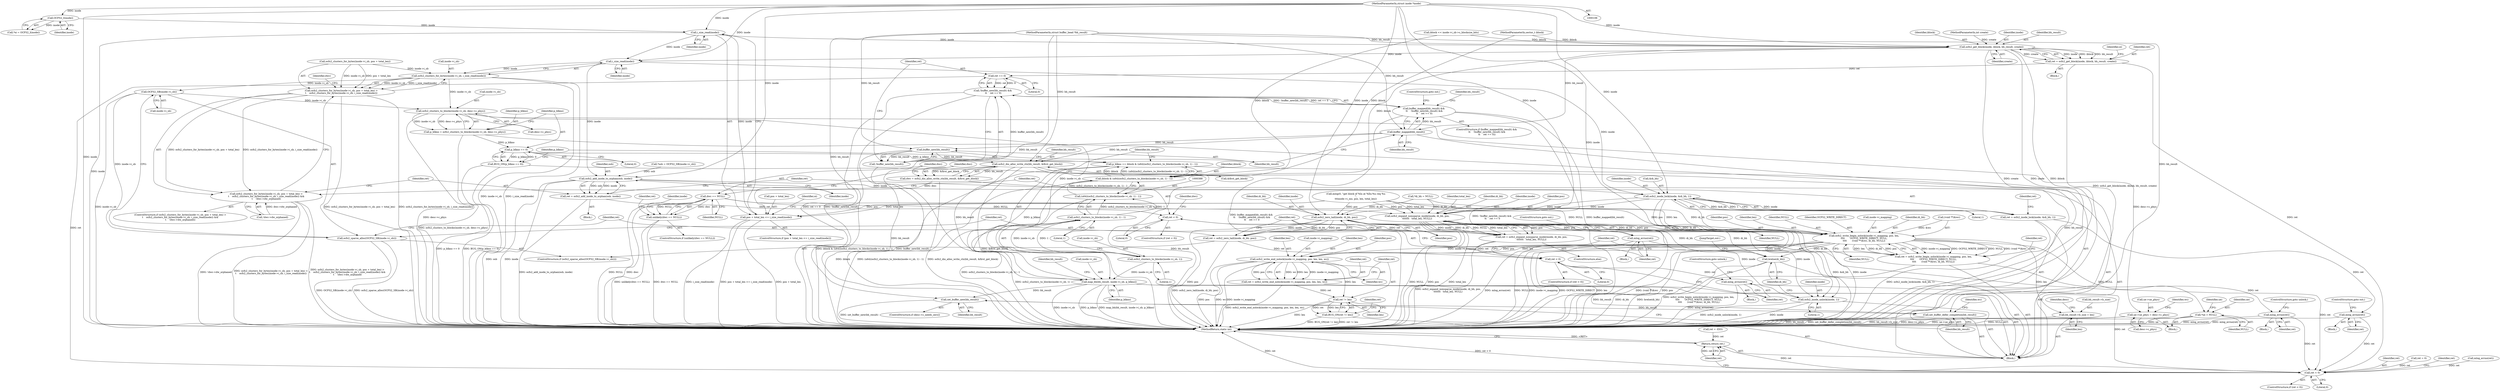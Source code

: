 digraph "1_linux_3e4c56d41eef5595035872a2ec5a483f42e8917f@API" {
"1000195" [label="(Call,i_size_read(inode))"];
"1000122" [label="(Call,OCFS2_I(inode))"];
"1000107" [label="(MethodParameterIn,struct inode *inode)"];
"1000191" [label="(Call,pos + total_len <= i_size_read(inode))"];
"1000205" [label="(Call,ocfs2_get_block(inode, iblock, bh_result, create))"];
"1000203" [label="(Call,ret = ocfs2_get_block(inode, iblock, bh_result, create))"];
"1000223" [label="(Call,ret == 0)"];
"1000219" [label="(Call,!buffer_new(bh_result) &&\n \t\t    ret == 0)"];
"1000216" [label="(Call,buffer_mapped(bh_result) &&\n \t\t    !buffer_new(bh_result) &&\n \t\t    ret == 0)"];
"1000485" [label="(Call,ret < 0)"];
"1000492" [label="(Return,return ret;)"];
"1000217" [label="(Call,buffer_mapped(bh_result))"];
"1000221" [label="(Call,buffer_new(bh_result))"];
"1000220" [label="(Call,!buffer_new(bh_result))"];
"1000234" [label="(Call,ocfs2_dio_alloc_write_ctx(bh_result, &first_get_block))"];
"1000232" [label="(Call,dwc = ocfs2_dio_alloc_write_ctx(bh_result, &first_get_block))"];
"1000240" [label="(Call,dwc == NULL)"];
"1000239" [label="(Call,unlikely(dwc == NULL))"];
"1000326" [label="(Call,ocfs2_expand_nonsparse_inode(inode, di_bh, pos,\n\t\t\t\t\t\t\t   total_len, NULL))"];
"1000324" [label="(Call,ret = ocfs2_expand_nonsparse_inode(inode, di_bh, pos,\n\t\t\t\t\t\t\t   total_len, NULL))"];
"1000333" [label="(Call,ret < 0)"];
"1000337" [label="(Call,mlog_errno(ret))"];
"1000342" [label="(Call,ocfs2_write_begin_nolock(inode->i_mapping, pos, len,\n\t\t\t\t       OCFS2_WRITE_DIRECT, NULL,\n\t\t\t\t       (void **)&wc, di_bh, NULL))"];
"1000340" [label="(Call,ret = ocfs2_write_begin_nolock(inode->i_mapping, pos, len,\n\t\t\t\t       OCFS2_WRITE_DIRECT, NULL,\n\t\t\t\t       (void **)&wc, di_bh, NULL))"];
"1000359" [label="(Call,mlog_errno(ret))"];
"1000402" [label="(Call,bh_result->b_size = len)"];
"1000424" [label="(Call,*ue = NULL)"];
"1000457" [label="(Call,ocfs2_write_end_nolock(inode->i_mapping, pos, len, len, wc))"];
"1000455" [label="(Call,ret = ocfs2_write_end_nolock(inode->i_mapping, pos, len, len, wc))"];
"1000466" [label="(Call,ret != len)"];
"1000465" [label="(Call,BUG_ON(ret != len))"];
"1000481" [label="(Call,brelse(di_bh))"];
"1000478" [label="(Call,ocfs2_inode_unlock(inode, 1))"];
"1000396" [label="(Call,map_bh(bh_result, inode->i_sb, p_blkno))"];
"1000411" [label="(Call,set_buffer_new(bh_result))"];
"1000413" [label="(Call,set_buffer_defer_completion(bh_result))"];
"1000265" [label="(Call,i_size_read(inode))"];
"1000261" [label="(Call,ocfs2_clusters_for_bytes(inode->i_sb, i_size_read(inode)))"];
"1000253" [label="(Call,ocfs2_clusters_for_bytes(inode->i_sb, pos + total_len) >\n\t    ocfs2_clusters_for_bytes(inode->i_sb, i_size_read(inode)))"];
"1000252" [label="(Call,ocfs2_clusters_for_bytes(inode->i_sb, pos + total_len) >\n\t    ocfs2_clusters_for_bytes(inode->i_sb, i_size_read(inode)) &&\n\t    !dwc->dw_orphaned)"];
"1000313" [label="(Call,OCFS2_SB(inode->i_sb))"];
"1000312" [label="(Call,ocfs2_sparse_alloc(OCFS2_SB(inode->i_sb)))"];
"1000372" [label="(Call,ocfs2_clusters_to_blocks(inode->i_sb, desc->c_phys))"];
"1000370" [label="(Call,p_blkno = ocfs2_clusters_to_blocks(inode->i_sb, desc->c_phys))"];
"1000380" [label="(Call,p_blkno == 0)"];
"1000379" [label="(Call,BUG_ON(p_blkno == 0))"];
"1000383" [label="(Call,p_blkno += iblock & (u64)(ocfs2_clusters_to_blocks(inode->i_sb, 1) - 1))"];
"1000390" [label="(Call,ocfs2_clusters_to_blocks(inode->i_sb, 1))"];
"1000389" [label="(Call,ocfs2_clusters_to_blocks(inode->i_sb, 1) - 1)"];
"1000387" [label="(Call,(u64)(ocfs2_clusters_to_blocks(inode->i_sb, 1) - 1))"];
"1000385" [label="(Call,iblock & (u64)(ocfs2_clusters_to_blocks(inode->i_sb, 1) - 1))"];
"1000435" [label="(Call,ue->ue_phys = desc->c_phys)"];
"1000274" [label="(Call,ocfs2_add_inode_to_orphan(osb, inode))"];
"1000272" [label="(Call,ret = ocfs2_add_inode_to_orphan(osb, inode))"];
"1000278" [label="(Call,ret < 0)"];
"1000282" [label="(Call,mlog_errno(ret))"];
"1000292" [label="(Call,ocfs2_inode_lock(inode, &di_bh, 1))"];
"1000290" [label="(Call,ret = ocfs2_inode_lock(inode, &di_bh, 1))"];
"1000300" [label="(Call,mlog_errno(ret))"];
"1000319" [label="(Call,ocfs2_zero_tail(inode, di_bh, pos))"];
"1000317" [label="(Call,ret = ocfs2_zero_tail(inode, di_bh, pos))"];
"1000396" [label="(Call,map_bh(bh_result, inode->i_sb, p_blkno))"];
"1000465" [label="(Call,BUG_ON(ret != len))"];
"1000484" [label="(ControlStructure,if (ret < 0))"];
"1000334" [label="(Identifier,ret)"];
"1000404" [label="(Identifier,bh_result)"];
"1000354" [label="(Identifier,di_bh)"];
"1000195" [label="(Call,i_size_read(inode))"];
"1000381" [label="(Identifier,p_blkno)"];
"1000281" [label="(Block,)"];
"1000272" [label="(Call,ret = ocfs2_add_inode_to_orphan(osb, inode))"];
"1000296" [label="(Literal,1)"];
"1000409" [label="(Identifier,desc)"];
"1000282" [label="(Call,mlog_errno(ret))"];
"1000481" [label="(Call,brelse(di_bh))"];
"1000468" [label="(Identifier,len)"];
"1000314" [label="(Call,inode->i_sb)"];
"1000330" [label="(Identifier,total_len)"];
"1000235" [label="(Identifier,bh_result)"];
"1000123" [label="(Identifier,inode)"];
"1000462" [label="(Identifier,len)"];
"1000251" [label="(ControlStructure,if (ocfs2_clusters_for_bytes(inode->i_sb, pos + total_len) >\n\t    ocfs2_clusters_for_bytes(inode->i_sb, i_size_read(inode)) &&\n\t    !dwc->dw_orphaned))"];
"1000386" [label="(Identifier,iblock)"];
"1000267" [label="(Call,!dwc->dw_orphaned)"];
"1000300" [label="(Call,mlog_errno(ret))"];
"1000456" [label="(Identifier,ret)"];
"1000266" [label="(Identifier,inode)"];
"1000422" [label="(Block,)"];
"1000478" [label="(Call,ocfs2_inode_unlock(inode, 1))"];
"1000317" [label="(Call,ret = ocfs2_zero_tail(inode, di_bh, pos))"];
"1000411" [label="(Call,set_buffer_new(bh_result))"];
"1000192" [label="(Call,pos + total_len)"];
"1000216" [label="(Call,buffer_mapped(bh_result) &&\n \t\t    !buffer_new(bh_result) &&\n \t\t    ret == 0)"];
"1000239" [label="(Call,unlikely(dwc == NULL))"];
"1000370" [label="(Call,p_blkno = ocfs2_clusters_to_blocks(inode->i_sb, desc->c_phys))"];
"1000111" [label="(Block,)"];
"1000331" [label="(Identifier,NULL)"];
"1000458" [label="(Call,inode->i_mapping)"];
"1000439" [label="(Call,desc->c_phys)"];
"1000280" [label="(Literal,0)"];
"1000394" [label="(Literal,1)"];
"1000413" [label="(Call,set_buffer_defer_completion(bh_result))"];
"1000340" [label="(Call,ret = ocfs2_write_begin_nolock(inode->i_mapping, pos, len,\n\t\t\t\t       OCFS2_WRITE_DIRECT, NULL,\n\t\t\t\t       (void **)&wc, di_bh, NULL))"];
"1000342" [label="(Call,ocfs2_write_begin_nolock(inode->i_mapping, pos, len,\n\t\t\t\t       OCFS2_WRITE_DIRECT, NULL,\n\t\t\t\t       (void **)&wc, di_bh, NULL))"];
"1000486" [label="(Identifier,ret)"];
"1000276" [label="(Identifier,inode)"];
"1000379" [label="(Call,BUG_ON(p_blkno == 0))"];
"1000241" [label="(Identifier,dwc)"];
"1000318" [label="(Identifier,ret)"];
"1000236" [label="(Call,&first_get_block)"];
"1000328" [label="(Identifier,di_bh)"];
"1000217" [label="(Call,buffer_mapped(bh_result))"];
"1000488" [label="(Call,ret = -EIO)"];
"1000277" [label="(ControlStructure,if (ret < 0))"];
"1000181" [label="(Call,mlog(0, \"get block of %lu at %llu:%u req %u\n\",\n\t\t\tinode->i_ino, pos, len, total_len))"];
"1000335" [label="(Literal,0)"];
"1000455" [label="(Call,ret = ocfs2_write_end_nolock(inode->i_mapping, pos, len, len, wc))"];
"1000302" [label="(ControlStructure,goto out;)"];
"1000213" [label="(Identifier,oi)"];
"1000385" [label="(Call,iblock & (u64)(ocfs2_clusters_to_blocks(inode->i_sb, 1) - 1))"];
"1000350" [label="(Call,(void **)&wc)"];
"1000424" [label="(Call,*ue = NULL)"];
"1000226" [label="(ControlStructure,goto out;)"];
"1000391" [label="(Call,inode->i_sb)"];
"1000320" [label="(Identifier,inode)"];
"1000141" [label="(Call,iblock << inode->i_sb->s_blocksize_bits)"];
"1000445" [label="(Identifier,wc)"];
"1000108" [label="(MethodParameterIn,sector_t iblock)"];
"1000242" [label="(Identifier,NULL)"];
"1000265" [label="(Call,i_size_read(inode))"];
"1000261" [label="(Call,ocfs2_clusters_for_bytes(inode->i_sb, i_size_read(inode)))"];
"1000203" [label="(Call,ret = ocfs2_get_block(inode, iblock, bh_result, create))"];
"1000325" [label="(Identifier,ret)"];
"1000312" [label="(Call,ocfs2_sparse_alloc(OCFS2_SB(inode->i_sb)))"];
"1000346" [label="(Identifier,pos)"];
"1000284" [label="(ControlStructure,goto out;)"];
"1000233" [label="(Identifier,dwc)"];
"1000219" [label="(Call,!buffer_new(bh_result) &&\n \t\t    ret == 0)"];
"1000232" [label="(Call,dwc = ocfs2_dio_alloc_write_ctx(bh_result, &first_get_block))"];
"1000469" [label="(Call,ret = 0)"];
"1000209" [label="(Identifier,create)"];
"1000275" [label="(Identifier,osb)"];
"1000240" [label="(Call,dwc == NULL)"];
"1000222" [label="(Identifier,bh_result)"];
"1000229" [label="(Identifier,bh_result)"];
"1000252" [label="(Call,ocfs2_clusters_for_bytes(inode->i_sb, pos + total_len) >\n\t    ocfs2_clusters_for_bytes(inode->i_sb, i_size_read(inode)) &&\n\t    !dwc->dw_orphaned)"];
"1000274" [label="(Call,ocfs2_add_inode_to_orphan(osb, inode))"];
"1000134" [label="(Call,*di_bh = NULL)"];
"1000298" [label="(Identifier,ret)"];
"1000220" [label="(Call,!buffer_new(bh_result))"];
"1000376" [label="(Call,desc->c_phys)"];
"1000470" [label="(Identifier,ret)"];
"1000207" [label="(Identifier,iblock)"];
"1000489" [label="(Identifier,ret)"];
"1000238" [label="(ControlStructure,if (unlikely(dwc == NULL)))"];
"1000324" [label="(Call,ret = ocfs2_expand_nonsparse_inode(inode, di_bh, pos,\n\t\t\t\t\t\t\t   total_len, NULL))"];
"1000341" [label="(Identifier,ret)"];
"1000463" [label="(Identifier,len)"];
"1000204" [label="(Identifier,ret)"];
"1000234" [label="(Call,ocfs2_dio_alloc_write_ctx(bh_result, &first_get_block))"];
"1000430" [label="(Identifier,ue)"];
"1000191" [label="(Call,pos + total_len <= i_size_read(inode))"];
"1000269" [label="(Identifier,dwc)"];
"1000256" [label="(Identifier,inode)"];
"1000293" [label="(Identifier,inode)"];
"1000279" [label="(Identifier,ret)"];
"1000262" [label="(Call,inode->i_sb)"];
"1000426" [label="(Identifier,NULL)"];
"1000337" [label="(Call,mlog_errno(ret))"];
"1000327" [label="(Identifier,inode)"];
"1000336" [label="(Block,)"];
"1000483" [label="(JumpTarget,out:)"];
"1000373" [label="(Call,inode->i_sb)"];
"1000457" [label="(Call,ocfs2_write_end_nolock(inode->i_mapping, pos, len, len, wc))"];
"1000283" [label="(Identifier,ret)"];
"1000323" [label="(ControlStructure,else)"];
"1000110" [label="(MethodParameterIn,int create)"];
"1000412" [label="(Identifier,bh_result)"];
"1000387" [label="(Call,(u64)(ocfs2_clusters_to_blocks(inode->i_sb, 1) - 1))"];
"1000466" [label="(Call,ret != len)"];
"1000253" [label="(Call,ocfs2_clusters_for_bytes(inode->i_sb, pos + total_len) >\n\t    ocfs2_clusters_for_bytes(inode->i_sb, i_size_read(inode)))"];
"1000395" [label="(Literal,1)"];
"1000223" [label="(Call,ret == 0)"];
"1000464" [label="(Identifier,wc)"];
"1000113" [label="(Call,*osb = OCFS2_SB(inode->i_sb))"];
"1000206" [label="(Identifier,inode)"];
"1000254" [label="(Call,ocfs2_clusters_for_bytes(inode->i_sb, pos + total_len))"];
"1000311" [label="(ControlStructure,if (ocfs2_sparse_alloc(OCFS2_SB(inode->i_sb))))"];
"1000347" [label="(Identifier,len)"];
"1000493" [label="(Identifier,ret)"];
"1000349" [label="(Identifier,NULL)"];
"1000357" [label="(Identifier,ret)"];
"1000397" [label="(Identifier,bh_result)"];
"1000383" [label="(Call,p_blkno += iblock & (u64)(ocfs2_clusters_to_blocks(inode->i_sb, 1) - 1))"];
"1000382" [label="(Literal,0)"];
"1000107" [label="(MethodParameterIn,struct inode *inode)"];
"1000494" [label="(MethodReturn,static int)"];
"1000197" [label="(Block,)"];
"1000425" [label="(Identifier,ue)"];
"1000339" [label="(ControlStructure,goto unlock;)"];
"1000407" [label="(ControlStructure,if (desc->c_needs_zero))"];
"1000371" [label="(Identifier,p_blkno)"];
"1000492" [label="(Return,return ret;)"];
"1000122" [label="(Call,OCFS2_I(inode))"];
"1000287" [label="(Identifier,dwc)"];
"1000326" [label="(Call,ocfs2_expand_nonsparse_inode(inode, di_bh, pos,\n\t\t\t\t\t\t\t   total_len, NULL))"];
"1000479" [label="(Identifier,inode)"];
"1000414" [label="(Identifier,bh_result)"];
"1000196" [label="(Identifier,inode)"];
"1000225" [label="(Literal,0)"];
"1000333" [label="(Call,ret < 0)"];
"1000329" [label="(Identifier,pos)"];
"1000248" [label="(Call,mlog_errno(ret))"];
"1000360" [label="(Identifier,ret)"];
"1000390" [label="(Call,ocfs2_clusters_to_blocks(inode->i_sb, 1))"];
"1000487" [label="(Literal,0)"];
"1000403" [label="(Call,bh_result->b_size)"];
"1000380" [label="(Call,p_blkno == 0)"];
"1000338" [label="(Identifier,ret)"];
"1000299" [label="(Block,)"];
"1000361" [label="(ControlStructure,goto unlock;)"];
"1000291" [label="(Identifier,ret)"];
"1000109" [label="(MethodParameterIn,struct buffer_head *bh_result)"];
"1000190" [label="(ControlStructure,if (pos + total_len <= i_size_read(inode)))"];
"1000372" [label="(Call,ocfs2_clusters_to_blocks(inode->i_sb, desc->c_phys))"];
"1000480" [label="(Literal,1)"];
"1000384" [label="(Identifier,p_blkno)"];
"1000321" [label="(Identifier,di_bh)"];
"1000294" [label="(Call,&di_bh)"];
"1000348" [label="(Identifier,OCFS2_WRITE_DIRECT)"];
"1000273" [label="(Identifier,ret)"];
"1000436" [label="(Call,ue->ue_phys)"];
"1000319" [label="(Call,ocfs2_zero_tail(inode, di_bh, pos))"];
"1000359" [label="(Call,mlog_errno(ret))"];
"1000332" [label="(ControlStructure,if (ret < 0))"];
"1000301" [label="(Identifier,ret)"];
"1000467" [label="(Identifier,ret)"];
"1000355" [label="(Identifier,NULL)"];
"1000406" [label="(Identifier,len)"];
"1000290" [label="(Call,ret = ocfs2_inode_lock(inode, &di_bh, 1))"];
"1000221" [label="(Call,buffer_new(bh_result))"];
"1000485" [label="(Call,ret < 0)"];
"1000401" [label="(Identifier,p_blkno)"];
"1000313" [label="(Call,OCFS2_SB(inode->i_sb))"];
"1000271" [label="(Block,)"];
"1000292" [label="(Call,ocfs2_inode_lock(inode, &di_bh, 1))"];
"1000398" [label="(Call,inode->i_sb)"];
"1000201" [label="(Identifier,oi)"];
"1000120" [label="(Call,*oi = OCFS2_I(inode))"];
"1000461" [label="(Identifier,pos)"];
"1000420" [label="(Identifier,wc)"];
"1000224" [label="(Identifier,ret)"];
"1000482" [label="(Identifier,di_bh)"];
"1000322" [label="(Identifier,pos)"];
"1000278" [label="(Call,ret < 0)"];
"1000389" [label="(Call,ocfs2_clusters_to_blocks(inode->i_sb, 1) - 1)"];
"1000245" [label="(Identifier,ret)"];
"1000343" [label="(Call,inode->i_mapping)"];
"1000208" [label="(Identifier,bh_result)"];
"1000218" [label="(Identifier,bh_result)"];
"1000402" [label="(Call,bh_result->b_size = len)"];
"1000435" [label="(Call,ue->ue_phys = desc->c_phys)"];
"1000205" [label="(Call,ocfs2_get_block(inode, iblock, bh_result, create))"];
"1000358" [label="(Block,)"];
"1000215" [label="(ControlStructure,if (buffer_mapped(bh_result) &&\n \t\t    !buffer_new(bh_result) &&\n \t\t    ret == 0))"];
"1000195" -> "1000191"  [label="AST: "];
"1000195" -> "1000196"  [label="CFG: "];
"1000196" -> "1000195"  [label="AST: "];
"1000191" -> "1000195"  [label="CFG: "];
"1000195" -> "1000494"  [label="DDG: inode"];
"1000195" -> "1000191"  [label="DDG: inode"];
"1000122" -> "1000195"  [label="DDG: inode"];
"1000107" -> "1000195"  [label="DDG: inode"];
"1000195" -> "1000205"  [label="DDG: inode"];
"1000195" -> "1000265"  [label="DDG: inode"];
"1000122" -> "1000120"  [label="AST: "];
"1000122" -> "1000123"  [label="CFG: "];
"1000123" -> "1000122"  [label="AST: "];
"1000120" -> "1000122"  [label="CFG: "];
"1000122" -> "1000120"  [label="DDG: inode"];
"1000107" -> "1000122"  [label="DDG: inode"];
"1000107" -> "1000106"  [label="AST: "];
"1000107" -> "1000494"  [label="DDG: inode"];
"1000107" -> "1000205"  [label="DDG: inode"];
"1000107" -> "1000265"  [label="DDG: inode"];
"1000107" -> "1000274"  [label="DDG: inode"];
"1000107" -> "1000292"  [label="DDG: inode"];
"1000107" -> "1000319"  [label="DDG: inode"];
"1000107" -> "1000326"  [label="DDG: inode"];
"1000107" -> "1000478"  [label="DDG: inode"];
"1000191" -> "1000190"  [label="AST: "];
"1000192" -> "1000191"  [label="AST: "];
"1000201" -> "1000191"  [label="CFG: "];
"1000233" -> "1000191"  [label="CFG: "];
"1000191" -> "1000494"  [label="DDG: i_size_read(inode)"];
"1000191" -> "1000494"  [label="DDG: pos + total_len <= i_size_read(inode)"];
"1000191" -> "1000494"  [label="DDG: pos + total_len"];
"1000181" -> "1000191"  [label="DDG: pos"];
"1000181" -> "1000191"  [label="DDG: total_len"];
"1000205" -> "1000203"  [label="AST: "];
"1000205" -> "1000209"  [label="CFG: "];
"1000206" -> "1000205"  [label="AST: "];
"1000207" -> "1000205"  [label="AST: "];
"1000208" -> "1000205"  [label="AST: "];
"1000209" -> "1000205"  [label="AST: "];
"1000203" -> "1000205"  [label="CFG: "];
"1000205" -> "1000494"  [label="DDG: create"];
"1000205" -> "1000494"  [label="DDG: inode"];
"1000205" -> "1000494"  [label="DDG: iblock"];
"1000205" -> "1000203"  [label="DDG: inode"];
"1000205" -> "1000203"  [label="DDG: iblock"];
"1000205" -> "1000203"  [label="DDG: bh_result"];
"1000205" -> "1000203"  [label="DDG: create"];
"1000141" -> "1000205"  [label="DDG: iblock"];
"1000108" -> "1000205"  [label="DDG: iblock"];
"1000109" -> "1000205"  [label="DDG: bh_result"];
"1000110" -> "1000205"  [label="DDG: create"];
"1000205" -> "1000217"  [label="DDG: bh_result"];
"1000205" -> "1000265"  [label="DDG: inode"];
"1000205" -> "1000385"  [label="DDG: iblock"];
"1000203" -> "1000197"  [label="AST: "];
"1000204" -> "1000203"  [label="AST: "];
"1000213" -> "1000203"  [label="CFG: "];
"1000203" -> "1000494"  [label="DDG: ocfs2_get_block(inode, iblock, bh_result, create)"];
"1000203" -> "1000223"  [label="DDG: ret"];
"1000203" -> "1000485"  [label="DDG: ret"];
"1000223" -> "1000219"  [label="AST: "];
"1000223" -> "1000225"  [label="CFG: "];
"1000224" -> "1000223"  [label="AST: "];
"1000225" -> "1000223"  [label="AST: "];
"1000219" -> "1000223"  [label="CFG: "];
"1000223" -> "1000219"  [label="DDG: ret"];
"1000223" -> "1000219"  [label="DDG: 0"];
"1000223" -> "1000485"  [label="DDG: ret"];
"1000219" -> "1000216"  [label="AST: "];
"1000219" -> "1000220"  [label="CFG: "];
"1000220" -> "1000219"  [label="AST: "];
"1000216" -> "1000219"  [label="CFG: "];
"1000219" -> "1000494"  [label="DDG: ret == 0"];
"1000219" -> "1000494"  [label="DDG: !buffer_new(bh_result)"];
"1000219" -> "1000216"  [label="DDG: !buffer_new(bh_result)"];
"1000219" -> "1000216"  [label="DDG: ret == 0"];
"1000220" -> "1000219"  [label="DDG: buffer_new(bh_result)"];
"1000216" -> "1000215"  [label="AST: "];
"1000216" -> "1000217"  [label="CFG: "];
"1000217" -> "1000216"  [label="AST: "];
"1000226" -> "1000216"  [label="CFG: "];
"1000229" -> "1000216"  [label="CFG: "];
"1000216" -> "1000494"  [label="DDG: buffer_mapped(bh_result) &&\n \t\t    !buffer_new(bh_result) &&\n \t\t    ret == 0"];
"1000216" -> "1000494"  [label="DDG: !buffer_new(bh_result) &&\n \t\t    ret == 0"];
"1000216" -> "1000494"  [label="DDG: buffer_mapped(bh_result)"];
"1000217" -> "1000216"  [label="DDG: bh_result"];
"1000485" -> "1000484"  [label="AST: "];
"1000485" -> "1000487"  [label="CFG: "];
"1000486" -> "1000485"  [label="AST: "];
"1000487" -> "1000485"  [label="AST: "];
"1000489" -> "1000485"  [label="CFG: "];
"1000493" -> "1000485"  [label="CFG: "];
"1000485" -> "1000494"  [label="DDG: ret"];
"1000485" -> "1000494"  [label="DDG: ret < 0"];
"1000300" -> "1000485"  [label="DDG: ret"];
"1000337" -> "1000485"  [label="DDG: ret"];
"1000359" -> "1000485"  [label="DDG: ret"];
"1000248" -> "1000485"  [label="DDG: ret"];
"1000282" -> "1000485"  [label="DDG: ret"];
"1000469" -> "1000485"  [label="DDG: ret"];
"1000485" -> "1000492"  [label="DDG: ret"];
"1000492" -> "1000111"  [label="AST: "];
"1000492" -> "1000493"  [label="CFG: "];
"1000493" -> "1000492"  [label="AST: "];
"1000494" -> "1000492"  [label="CFG: "];
"1000492" -> "1000494"  [label="DDG: <RET>"];
"1000493" -> "1000492"  [label="DDG: ret"];
"1000488" -> "1000492"  [label="DDG: ret"];
"1000217" -> "1000218"  [label="CFG: "];
"1000218" -> "1000217"  [label="AST: "];
"1000222" -> "1000217"  [label="CFG: "];
"1000217" -> "1000494"  [label="DDG: bh_result"];
"1000109" -> "1000217"  [label="DDG: bh_result"];
"1000217" -> "1000221"  [label="DDG: bh_result"];
"1000217" -> "1000234"  [label="DDG: bh_result"];
"1000221" -> "1000220"  [label="AST: "];
"1000221" -> "1000222"  [label="CFG: "];
"1000222" -> "1000221"  [label="AST: "];
"1000220" -> "1000221"  [label="CFG: "];
"1000221" -> "1000494"  [label="DDG: bh_result"];
"1000221" -> "1000220"  [label="DDG: bh_result"];
"1000109" -> "1000221"  [label="DDG: bh_result"];
"1000221" -> "1000234"  [label="DDG: bh_result"];
"1000224" -> "1000220"  [label="CFG: "];
"1000220" -> "1000494"  [label="DDG: buffer_new(bh_result)"];
"1000234" -> "1000232"  [label="AST: "];
"1000234" -> "1000236"  [label="CFG: "];
"1000235" -> "1000234"  [label="AST: "];
"1000236" -> "1000234"  [label="AST: "];
"1000232" -> "1000234"  [label="CFG: "];
"1000234" -> "1000494"  [label="DDG: &first_get_block"];
"1000234" -> "1000494"  [label="DDG: bh_result"];
"1000234" -> "1000232"  [label="DDG: bh_result"];
"1000234" -> "1000232"  [label="DDG: &first_get_block"];
"1000109" -> "1000234"  [label="DDG: bh_result"];
"1000234" -> "1000396"  [label="DDG: bh_result"];
"1000232" -> "1000111"  [label="AST: "];
"1000233" -> "1000232"  [label="AST: "];
"1000241" -> "1000232"  [label="CFG: "];
"1000232" -> "1000494"  [label="DDG: ocfs2_dio_alloc_write_ctx(bh_result, &first_get_block)"];
"1000232" -> "1000240"  [label="DDG: dwc"];
"1000240" -> "1000239"  [label="AST: "];
"1000240" -> "1000242"  [label="CFG: "];
"1000241" -> "1000240"  [label="AST: "];
"1000242" -> "1000240"  [label="AST: "];
"1000239" -> "1000240"  [label="CFG: "];
"1000240" -> "1000494"  [label="DDG: NULL"];
"1000240" -> "1000494"  [label="DDG: dwc"];
"1000240" -> "1000239"  [label="DDG: dwc"];
"1000240" -> "1000239"  [label="DDG: NULL"];
"1000240" -> "1000326"  [label="DDG: NULL"];
"1000240" -> "1000342"  [label="DDG: NULL"];
"1000239" -> "1000238"  [label="AST: "];
"1000245" -> "1000239"  [label="CFG: "];
"1000256" -> "1000239"  [label="CFG: "];
"1000239" -> "1000494"  [label="DDG: unlikely(dwc == NULL)"];
"1000239" -> "1000494"  [label="DDG: dwc == NULL"];
"1000326" -> "1000324"  [label="AST: "];
"1000326" -> "1000331"  [label="CFG: "];
"1000327" -> "1000326"  [label="AST: "];
"1000328" -> "1000326"  [label="AST: "];
"1000329" -> "1000326"  [label="AST: "];
"1000330" -> "1000326"  [label="AST: "];
"1000331" -> "1000326"  [label="AST: "];
"1000324" -> "1000326"  [label="CFG: "];
"1000326" -> "1000494"  [label="DDG: NULL"];
"1000326" -> "1000494"  [label="DDG: pos"];
"1000326" -> "1000494"  [label="DDG: total_len"];
"1000326" -> "1000324"  [label="DDG: pos"];
"1000326" -> "1000324"  [label="DDG: inode"];
"1000326" -> "1000324"  [label="DDG: di_bh"];
"1000326" -> "1000324"  [label="DDG: NULL"];
"1000326" -> "1000324"  [label="DDG: total_len"];
"1000292" -> "1000326"  [label="DDG: inode"];
"1000134" -> "1000326"  [label="DDG: di_bh"];
"1000181" -> "1000326"  [label="DDG: pos"];
"1000181" -> "1000326"  [label="DDG: total_len"];
"1000326" -> "1000342"  [label="DDG: pos"];
"1000326" -> "1000342"  [label="DDG: NULL"];
"1000326" -> "1000342"  [label="DDG: di_bh"];
"1000326" -> "1000478"  [label="DDG: inode"];
"1000326" -> "1000481"  [label="DDG: di_bh"];
"1000324" -> "1000323"  [label="AST: "];
"1000325" -> "1000324"  [label="AST: "];
"1000334" -> "1000324"  [label="CFG: "];
"1000324" -> "1000494"  [label="DDG: ocfs2_expand_nonsparse_inode(inode, di_bh, pos,\n\t\t\t\t\t\t\t   total_len, NULL)"];
"1000324" -> "1000333"  [label="DDG: ret"];
"1000333" -> "1000332"  [label="AST: "];
"1000333" -> "1000335"  [label="CFG: "];
"1000334" -> "1000333"  [label="AST: "];
"1000335" -> "1000333"  [label="AST: "];
"1000338" -> "1000333"  [label="CFG: "];
"1000341" -> "1000333"  [label="CFG: "];
"1000317" -> "1000333"  [label="DDG: ret"];
"1000333" -> "1000337"  [label="DDG: ret"];
"1000337" -> "1000336"  [label="AST: "];
"1000337" -> "1000338"  [label="CFG: "];
"1000338" -> "1000337"  [label="AST: "];
"1000339" -> "1000337"  [label="CFG: "];
"1000337" -> "1000494"  [label="DDG: mlog_errno(ret)"];
"1000342" -> "1000340"  [label="AST: "];
"1000342" -> "1000355"  [label="CFG: "];
"1000343" -> "1000342"  [label="AST: "];
"1000346" -> "1000342"  [label="AST: "];
"1000347" -> "1000342"  [label="AST: "];
"1000348" -> "1000342"  [label="AST: "];
"1000349" -> "1000342"  [label="AST: "];
"1000350" -> "1000342"  [label="AST: "];
"1000354" -> "1000342"  [label="AST: "];
"1000355" -> "1000342"  [label="AST: "];
"1000340" -> "1000342"  [label="CFG: "];
"1000342" -> "1000494"  [label="DDG: NULL"];
"1000342" -> "1000494"  [label="DDG: inode->i_mapping"];
"1000342" -> "1000494"  [label="DDG: OCFS2_WRITE_DIRECT"];
"1000342" -> "1000494"  [label="DDG: len"];
"1000342" -> "1000494"  [label="DDG: (void **)&wc"];
"1000342" -> "1000494"  [label="DDG: pos"];
"1000342" -> "1000340"  [label="DDG: inode->i_mapping"];
"1000342" -> "1000340"  [label="DDG: OCFS2_WRITE_DIRECT"];
"1000342" -> "1000340"  [label="DDG: NULL"];
"1000342" -> "1000340"  [label="DDG: (void **)&wc"];
"1000342" -> "1000340"  [label="DDG: len"];
"1000342" -> "1000340"  [label="DDG: di_bh"];
"1000342" -> "1000340"  [label="DDG: pos"];
"1000319" -> "1000342"  [label="DDG: pos"];
"1000319" -> "1000342"  [label="DDG: di_bh"];
"1000181" -> "1000342"  [label="DDG: pos"];
"1000181" -> "1000342"  [label="DDG: len"];
"1000350" -> "1000342"  [label="DDG: &wc"];
"1000134" -> "1000342"  [label="DDG: di_bh"];
"1000342" -> "1000402"  [label="DDG: len"];
"1000342" -> "1000424"  [label="DDG: NULL"];
"1000342" -> "1000457"  [label="DDG: inode->i_mapping"];
"1000342" -> "1000457"  [label="DDG: pos"];
"1000342" -> "1000457"  [label="DDG: len"];
"1000342" -> "1000481"  [label="DDG: di_bh"];
"1000340" -> "1000111"  [label="AST: "];
"1000341" -> "1000340"  [label="AST: "];
"1000357" -> "1000340"  [label="CFG: "];
"1000340" -> "1000494"  [label="DDG: ocfs2_write_begin_nolock(inode->i_mapping, pos, len,\n\t\t\t\t       OCFS2_WRITE_DIRECT, NULL,\n\t\t\t\t       (void **)&wc, di_bh, NULL)"];
"1000340" -> "1000359"  [label="DDG: ret"];
"1000359" -> "1000358"  [label="AST: "];
"1000359" -> "1000360"  [label="CFG: "];
"1000360" -> "1000359"  [label="AST: "];
"1000361" -> "1000359"  [label="CFG: "];
"1000359" -> "1000494"  [label="DDG: mlog_errno(ret)"];
"1000402" -> "1000111"  [label="AST: "];
"1000402" -> "1000406"  [label="CFG: "];
"1000403" -> "1000402"  [label="AST: "];
"1000406" -> "1000402"  [label="AST: "];
"1000409" -> "1000402"  [label="CFG: "];
"1000402" -> "1000494"  [label="DDG: bh_result->b_size"];
"1000424" -> "1000422"  [label="AST: "];
"1000424" -> "1000426"  [label="CFG: "];
"1000425" -> "1000424"  [label="AST: "];
"1000426" -> "1000424"  [label="AST: "];
"1000430" -> "1000424"  [label="CFG: "];
"1000424" -> "1000494"  [label="DDG: NULL"];
"1000424" -> "1000494"  [label="DDG: ue"];
"1000457" -> "1000455"  [label="AST: "];
"1000457" -> "1000464"  [label="CFG: "];
"1000458" -> "1000457"  [label="AST: "];
"1000461" -> "1000457"  [label="AST: "];
"1000462" -> "1000457"  [label="AST: "];
"1000463" -> "1000457"  [label="AST: "];
"1000464" -> "1000457"  [label="AST: "];
"1000455" -> "1000457"  [label="CFG: "];
"1000457" -> "1000494"  [label="DDG: pos"];
"1000457" -> "1000494"  [label="DDG: wc"];
"1000457" -> "1000494"  [label="DDG: inode->i_mapping"];
"1000457" -> "1000455"  [label="DDG: wc"];
"1000457" -> "1000455"  [label="DDG: len"];
"1000457" -> "1000455"  [label="DDG: inode->i_mapping"];
"1000457" -> "1000455"  [label="DDG: pos"];
"1000457" -> "1000466"  [label="DDG: len"];
"1000455" -> "1000111"  [label="AST: "];
"1000456" -> "1000455"  [label="AST: "];
"1000467" -> "1000455"  [label="CFG: "];
"1000455" -> "1000494"  [label="DDG: ocfs2_write_end_nolock(inode->i_mapping, pos, len, len, wc)"];
"1000455" -> "1000466"  [label="DDG: ret"];
"1000466" -> "1000465"  [label="AST: "];
"1000466" -> "1000468"  [label="CFG: "];
"1000467" -> "1000466"  [label="AST: "];
"1000468" -> "1000466"  [label="AST: "];
"1000465" -> "1000466"  [label="CFG: "];
"1000466" -> "1000494"  [label="DDG: len"];
"1000466" -> "1000465"  [label="DDG: ret"];
"1000466" -> "1000465"  [label="DDG: len"];
"1000465" -> "1000111"  [label="AST: "];
"1000470" -> "1000465"  [label="CFG: "];
"1000465" -> "1000494"  [label="DDG: BUG_ON(ret != len)"];
"1000465" -> "1000494"  [label="DDG: ret != len"];
"1000481" -> "1000111"  [label="AST: "];
"1000481" -> "1000482"  [label="CFG: "];
"1000482" -> "1000481"  [label="AST: "];
"1000483" -> "1000481"  [label="CFG: "];
"1000481" -> "1000494"  [label="DDG: brelse(di_bh)"];
"1000481" -> "1000494"  [label="DDG: di_bh"];
"1000319" -> "1000481"  [label="DDG: di_bh"];
"1000478" -> "1000111"  [label="AST: "];
"1000478" -> "1000480"  [label="CFG: "];
"1000479" -> "1000478"  [label="AST: "];
"1000480" -> "1000478"  [label="AST: "];
"1000482" -> "1000478"  [label="CFG: "];
"1000478" -> "1000494"  [label="DDG: inode"];
"1000478" -> "1000494"  [label="DDG: ocfs2_inode_unlock(inode, 1)"];
"1000292" -> "1000478"  [label="DDG: inode"];
"1000319" -> "1000478"  [label="DDG: inode"];
"1000396" -> "1000111"  [label="AST: "];
"1000396" -> "1000401"  [label="CFG: "];
"1000397" -> "1000396"  [label="AST: "];
"1000398" -> "1000396"  [label="AST: "];
"1000401" -> "1000396"  [label="AST: "];
"1000404" -> "1000396"  [label="CFG: "];
"1000396" -> "1000494"  [label="DDG: map_bh(bh_result, inode->i_sb, p_blkno)"];
"1000396" -> "1000494"  [label="DDG: inode->i_sb"];
"1000396" -> "1000494"  [label="DDG: p_blkno"];
"1000109" -> "1000396"  [label="DDG: bh_result"];
"1000390" -> "1000396"  [label="DDG: inode->i_sb"];
"1000383" -> "1000396"  [label="DDG: p_blkno"];
"1000396" -> "1000411"  [label="DDG: bh_result"];
"1000396" -> "1000413"  [label="DDG: bh_result"];
"1000411" -> "1000407"  [label="AST: "];
"1000411" -> "1000412"  [label="CFG: "];
"1000412" -> "1000411"  [label="AST: "];
"1000414" -> "1000411"  [label="CFG: "];
"1000411" -> "1000494"  [label="DDG: set_buffer_new(bh_result)"];
"1000109" -> "1000411"  [label="DDG: bh_result"];
"1000411" -> "1000413"  [label="DDG: bh_result"];
"1000413" -> "1000111"  [label="AST: "];
"1000413" -> "1000414"  [label="CFG: "];
"1000414" -> "1000413"  [label="AST: "];
"1000420" -> "1000413"  [label="CFG: "];
"1000413" -> "1000494"  [label="DDG: bh_result"];
"1000413" -> "1000494"  [label="DDG: set_buffer_defer_completion(bh_result)"];
"1000109" -> "1000413"  [label="DDG: bh_result"];
"1000265" -> "1000261"  [label="AST: "];
"1000265" -> "1000266"  [label="CFG: "];
"1000266" -> "1000265"  [label="AST: "];
"1000261" -> "1000265"  [label="CFG: "];
"1000265" -> "1000261"  [label="DDG: inode"];
"1000265" -> "1000274"  [label="DDG: inode"];
"1000265" -> "1000292"  [label="DDG: inode"];
"1000261" -> "1000253"  [label="AST: "];
"1000262" -> "1000261"  [label="AST: "];
"1000253" -> "1000261"  [label="CFG: "];
"1000261" -> "1000494"  [label="DDG: inode->i_sb"];
"1000261" -> "1000494"  [label="DDG: i_size_read(inode)"];
"1000261" -> "1000253"  [label="DDG: inode->i_sb"];
"1000261" -> "1000253"  [label="DDG: i_size_read(inode)"];
"1000254" -> "1000261"  [label="DDG: inode->i_sb"];
"1000261" -> "1000313"  [label="DDG: inode->i_sb"];
"1000261" -> "1000372"  [label="DDG: inode->i_sb"];
"1000253" -> "1000252"  [label="AST: "];
"1000254" -> "1000253"  [label="AST: "];
"1000269" -> "1000253"  [label="CFG: "];
"1000252" -> "1000253"  [label="CFG: "];
"1000253" -> "1000494"  [label="DDG: ocfs2_clusters_for_bytes(inode->i_sb, pos + total_len)"];
"1000253" -> "1000494"  [label="DDG: ocfs2_clusters_for_bytes(inode->i_sb, i_size_read(inode))"];
"1000253" -> "1000252"  [label="DDG: ocfs2_clusters_for_bytes(inode->i_sb, pos + total_len)"];
"1000253" -> "1000252"  [label="DDG: ocfs2_clusters_for_bytes(inode->i_sb, i_size_read(inode))"];
"1000254" -> "1000253"  [label="DDG: inode->i_sb"];
"1000254" -> "1000253"  [label="DDG: pos + total_len"];
"1000252" -> "1000251"  [label="AST: "];
"1000252" -> "1000267"  [label="CFG: "];
"1000267" -> "1000252"  [label="AST: "];
"1000273" -> "1000252"  [label="CFG: "];
"1000291" -> "1000252"  [label="CFG: "];
"1000252" -> "1000494"  [label="DDG: ocfs2_clusters_for_bytes(inode->i_sb, pos + total_len) >\n\t    ocfs2_clusters_for_bytes(inode->i_sb, i_size_read(inode))"];
"1000252" -> "1000494"  [label="DDG: ocfs2_clusters_for_bytes(inode->i_sb, pos + total_len) >\n\t    ocfs2_clusters_for_bytes(inode->i_sb, i_size_read(inode)) &&\n\t    !dwc->dw_orphaned"];
"1000252" -> "1000494"  [label="DDG: !dwc->dw_orphaned"];
"1000267" -> "1000252"  [label="DDG: dwc->dw_orphaned"];
"1000313" -> "1000312"  [label="AST: "];
"1000313" -> "1000314"  [label="CFG: "];
"1000314" -> "1000313"  [label="AST: "];
"1000312" -> "1000313"  [label="CFG: "];
"1000313" -> "1000494"  [label="DDG: inode->i_sb"];
"1000313" -> "1000312"  [label="DDG: inode->i_sb"];
"1000313" -> "1000372"  [label="DDG: inode->i_sb"];
"1000312" -> "1000311"  [label="AST: "];
"1000318" -> "1000312"  [label="CFG: "];
"1000325" -> "1000312"  [label="CFG: "];
"1000312" -> "1000494"  [label="DDG: ocfs2_sparse_alloc(OCFS2_SB(inode->i_sb))"];
"1000312" -> "1000494"  [label="DDG: OCFS2_SB(inode->i_sb)"];
"1000372" -> "1000370"  [label="AST: "];
"1000372" -> "1000376"  [label="CFG: "];
"1000373" -> "1000372"  [label="AST: "];
"1000376" -> "1000372"  [label="AST: "];
"1000370" -> "1000372"  [label="CFG: "];
"1000372" -> "1000494"  [label="DDG: desc->c_phys"];
"1000372" -> "1000370"  [label="DDG: inode->i_sb"];
"1000372" -> "1000370"  [label="DDG: desc->c_phys"];
"1000372" -> "1000390"  [label="DDG: inode->i_sb"];
"1000372" -> "1000435"  [label="DDG: desc->c_phys"];
"1000370" -> "1000111"  [label="AST: "];
"1000371" -> "1000370"  [label="AST: "];
"1000381" -> "1000370"  [label="CFG: "];
"1000370" -> "1000494"  [label="DDG: ocfs2_clusters_to_blocks(inode->i_sb, desc->c_phys)"];
"1000370" -> "1000380"  [label="DDG: p_blkno"];
"1000380" -> "1000379"  [label="AST: "];
"1000380" -> "1000382"  [label="CFG: "];
"1000381" -> "1000380"  [label="AST: "];
"1000382" -> "1000380"  [label="AST: "];
"1000379" -> "1000380"  [label="CFG: "];
"1000380" -> "1000379"  [label="DDG: p_blkno"];
"1000380" -> "1000379"  [label="DDG: 0"];
"1000380" -> "1000383"  [label="DDG: p_blkno"];
"1000379" -> "1000111"  [label="AST: "];
"1000384" -> "1000379"  [label="CFG: "];
"1000379" -> "1000494"  [label="DDG: p_blkno == 0"];
"1000379" -> "1000494"  [label="DDG: BUG_ON(p_blkno == 0)"];
"1000383" -> "1000111"  [label="AST: "];
"1000383" -> "1000385"  [label="CFG: "];
"1000384" -> "1000383"  [label="AST: "];
"1000385" -> "1000383"  [label="AST: "];
"1000397" -> "1000383"  [label="CFG: "];
"1000383" -> "1000494"  [label="DDG: iblock & (u64)(ocfs2_clusters_to_blocks(inode->i_sb, 1) - 1)"];
"1000385" -> "1000383"  [label="DDG: iblock"];
"1000385" -> "1000383"  [label="DDG: (u64)(ocfs2_clusters_to_blocks(inode->i_sb, 1) - 1)"];
"1000390" -> "1000389"  [label="AST: "];
"1000390" -> "1000394"  [label="CFG: "];
"1000391" -> "1000390"  [label="AST: "];
"1000394" -> "1000390"  [label="AST: "];
"1000395" -> "1000390"  [label="CFG: "];
"1000390" -> "1000389"  [label="DDG: inode->i_sb"];
"1000390" -> "1000389"  [label="DDG: 1"];
"1000389" -> "1000387"  [label="AST: "];
"1000389" -> "1000395"  [label="CFG: "];
"1000395" -> "1000389"  [label="AST: "];
"1000387" -> "1000389"  [label="CFG: "];
"1000389" -> "1000494"  [label="DDG: ocfs2_clusters_to_blocks(inode->i_sb, 1)"];
"1000389" -> "1000387"  [label="DDG: ocfs2_clusters_to_blocks(inode->i_sb, 1)"];
"1000389" -> "1000387"  [label="DDG: 1"];
"1000387" -> "1000385"  [label="AST: "];
"1000388" -> "1000387"  [label="AST: "];
"1000385" -> "1000387"  [label="CFG: "];
"1000387" -> "1000494"  [label="DDG: ocfs2_clusters_to_blocks(inode->i_sb, 1) - 1"];
"1000387" -> "1000385"  [label="DDG: ocfs2_clusters_to_blocks(inode->i_sb, 1) - 1"];
"1000386" -> "1000385"  [label="AST: "];
"1000385" -> "1000494"  [label="DDG: (u64)(ocfs2_clusters_to_blocks(inode->i_sb, 1) - 1)"];
"1000385" -> "1000494"  [label="DDG: iblock"];
"1000141" -> "1000385"  [label="DDG: iblock"];
"1000108" -> "1000385"  [label="DDG: iblock"];
"1000435" -> "1000422"  [label="AST: "];
"1000435" -> "1000439"  [label="CFG: "];
"1000436" -> "1000435"  [label="AST: "];
"1000439" -> "1000435"  [label="AST: "];
"1000445" -> "1000435"  [label="CFG: "];
"1000435" -> "1000494"  [label="DDG: ue->ue_phys"];
"1000435" -> "1000494"  [label="DDG: desc->c_phys"];
"1000274" -> "1000272"  [label="AST: "];
"1000274" -> "1000276"  [label="CFG: "];
"1000275" -> "1000274"  [label="AST: "];
"1000276" -> "1000274"  [label="AST: "];
"1000272" -> "1000274"  [label="CFG: "];
"1000274" -> "1000494"  [label="DDG: osb"];
"1000274" -> "1000494"  [label="DDG: inode"];
"1000274" -> "1000272"  [label="DDG: osb"];
"1000274" -> "1000272"  [label="DDG: inode"];
"1000113" -> "1000274"  [label="DDG: osb"];
"1000274" -> "1000292"  [label="DDG: inode"];
"1000272" -> "1000271"  [label="AST: "];
"1000273" -> "1000272"  [label="AST: "];
"1000279" -> "1000272"  [label="CFG: "];
"1000272" -> "1000494"  [label="DDG: ocfs2_add_inode_to_orphan(osb, inode)"];
"1000272" -> "1000278"  [label="DDG: ret"];
"1000278" -> "1000277"  [label="AST: "];
"1000278" -> "1000280"  [label="CFG: "];
"1000279" -> "1000278"  [label="AST: "];
"1000280" -> "1000278"  [label="AST: "];
"1000283" -> "1000278"  [label="CFG: "];
"1000287" -> "1000278"  [label="CFG: "];
"1000278" -> "1000282"  [label="DDG: ret"];
"1000282" -> "1000281"  [label="AST: "];
"1000282" -> "1000283"  [label="CFG: "];
"1000283" -> "1000282"  [label="AST: "];
"1000284" -> "1000282"  [label="CFG: "];
"1000282" -> "1000494"  [label="DDG: mlog_errno(ret)"];
"1000292" -> "1000290"  [label="AST: "];
"1000292" -> "1000296"  [label="CFG: "];
"1000293" -> "1000292"  [label="AST: "];
"1000294" -> "1000292"  [label="AST: "];
"1000296" -> "1000292"  [label="AST: "];
"1000290" -> "1000292"  [label="CFG: "];
"1000292" -> "1000494"  [label="DDG: &di_bh"];
"1000292" -> "1000494"  [label="DDG: inode"];
"1000292" -> "1000290"  [label="DDG: inode"];
"1000292" -> "1000290"  [label="DDG: &di_bh"];
"1000292" -> "1000290"  [label="DDG: 1"];
"1000292" -> "1000319"  [label="DDG: inode"];
"1000290" -> "1000111"  [label="AST: "];
"1000291" -> "1000290"  [label="AST: "];
"1000298" -> "1000290"  [label="CFG: "];
"1000290" -> "1000494"  [label="DDG: ocfs2_inode_lock(inode, &di_bh, 1)"];
"1000290" -> "1000300"  [label="DDG: ret"];
"1000300" -> "1000299"  [label="AST: "];
"1000300" -> "1000301"  [label="CFG: "];
"1000301" -> "1000300"  [label="AST: "];
"1000302" -> "1000300"  [label="CFG: "];
"1000300" -> "1000494"  [label="DDG: mlog_errno(ret)"];
"1000319" -> "1000317"  [label="AST: "];
"1000319" -> "1000322"  [label="CFG: "];
"1000320" -> "1000319"  [label="AST: "];
"1000321" -> "1000319"  [label="AST: "];
"1000322" -> "1000319"  [label="AST: "];
"1000317" -> "1000319"  [label="CFG: "];
"1000319" -> "1000494"  [label="DDG: pos"];
"1000319" -> "1000317"  [label="DDG: inode"];
"1000319" -> "1000317"  [label="DDG: di_bh"];
"1000319" -> "1000317"  [label="DDG: pos"];
"1000134" -> "1000319"  [label="DDG: di_bh"];
"1000181" -> "1000319"  [label="DDG: pos"];
"1000317" -> "1000311"  [label="AST: "];
"1000318" -> "1000317"  [label="AST: "];
"1000334" -> "1000317"  [label="CFG: "];
"1000317" -> "1000494"  [label="DDG: ocfs2_zero_tail(inode, di_bh, pos)"];
}
